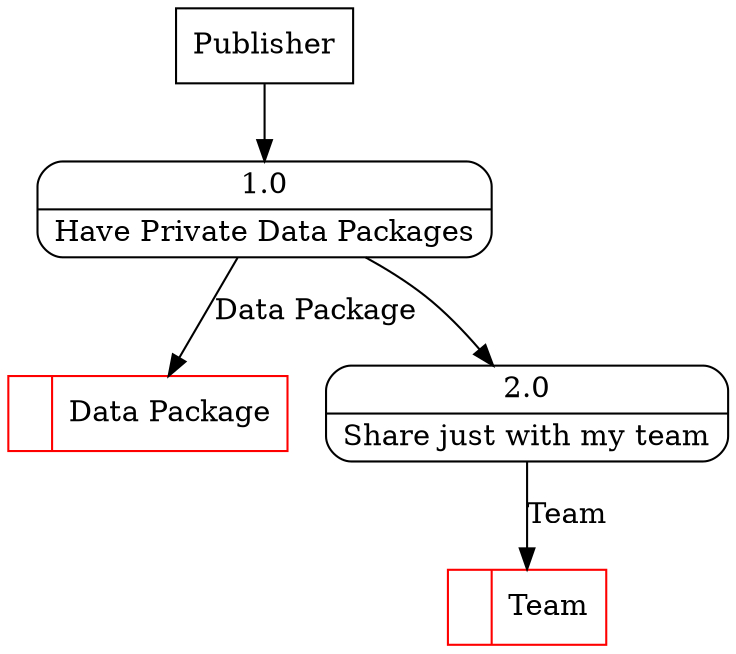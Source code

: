 digraph dfd2{ 
node[shape=record]
200 [label="<f0>  |<f1> Data Package " color=red];
201 [label="Publisher" shape=box];
202 [label="{<f0> 1.0|<f1> Have Private Data Packages }" shape=Mrecord];
2 [label="{<f0> 2.0|<f1> Share just with my team }" shape=Mrecord];
202 -> 2
1001 [label="<f0>  |<f1> Team " color=red];
2 -> 1001 [label="Team"]
201 -> 202
202 -> 200 [label="Data Package"]
}